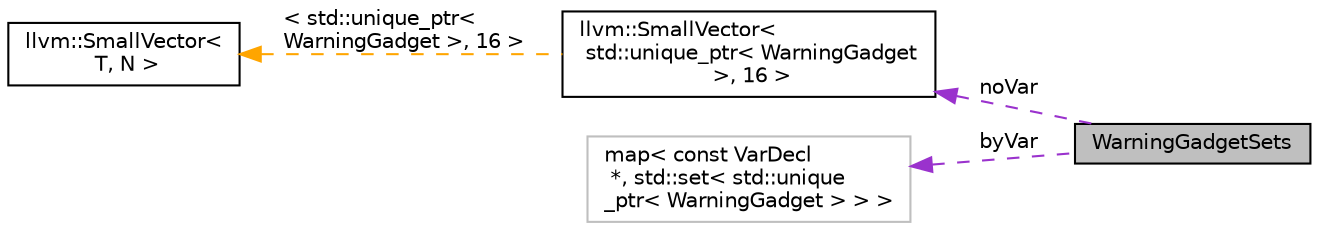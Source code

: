 digraph "WarningGadgetSets"
{
 // LATEX_PDF_SIZE
  bgcolor="transparent";
  edge [fontname="Helvetica",fontsize="10",labelfontname="Helvetica",labelfontsize="10"];
  node [fontname="Helvetica",fontsize="10",shape=record];
  rankdir="LR";
  Node1 [label="WarningGadgetSets",height=0.2,width=0.4,color="black", fillcolor="grey75", style="filled", fontcolor="black",tooltip=" "];
  Node2 -> Node1 [dir="back",color="darkorchid3",fontsize="10",style="dashed",label=" noVar" ,fontname="Helvetica"];
  Node2 [label="llvm::SmallVector\<\l std::unique_ptr\< WarningGadget\l \>, 16 \>",height=0.2,width=0.4,color="black",URL="$classllvm_1_1SmallVector.html",tooltip=" "];
  Node3 -> Node2 [dir="back",color="orange",fontsize="10",style="dashed",label=" \< std::unique_ptr\<\l WarningGadget \>, 16 \>" ,fontname="Helvetica"];
  Node3 [label="llvm::SmallVector\<\l T, N \>",height=0.2,width=0.4,color="black",URL="$classllvm_1_1SmallVector.html",tooltip=" "];
  Node4 -> Node1 [dir="back",color="darkorchid3",fontsize="10",style="dashed",label=" byVar" ,fontname="Helvetica"];
  Node4 [label="map\< const VarDecl\l *, std::set\< std::unique\l_ptr\< WarningGadget \> \> \>",height=0.2,width=0.4,color="grey75",tooltip=" "];
}
